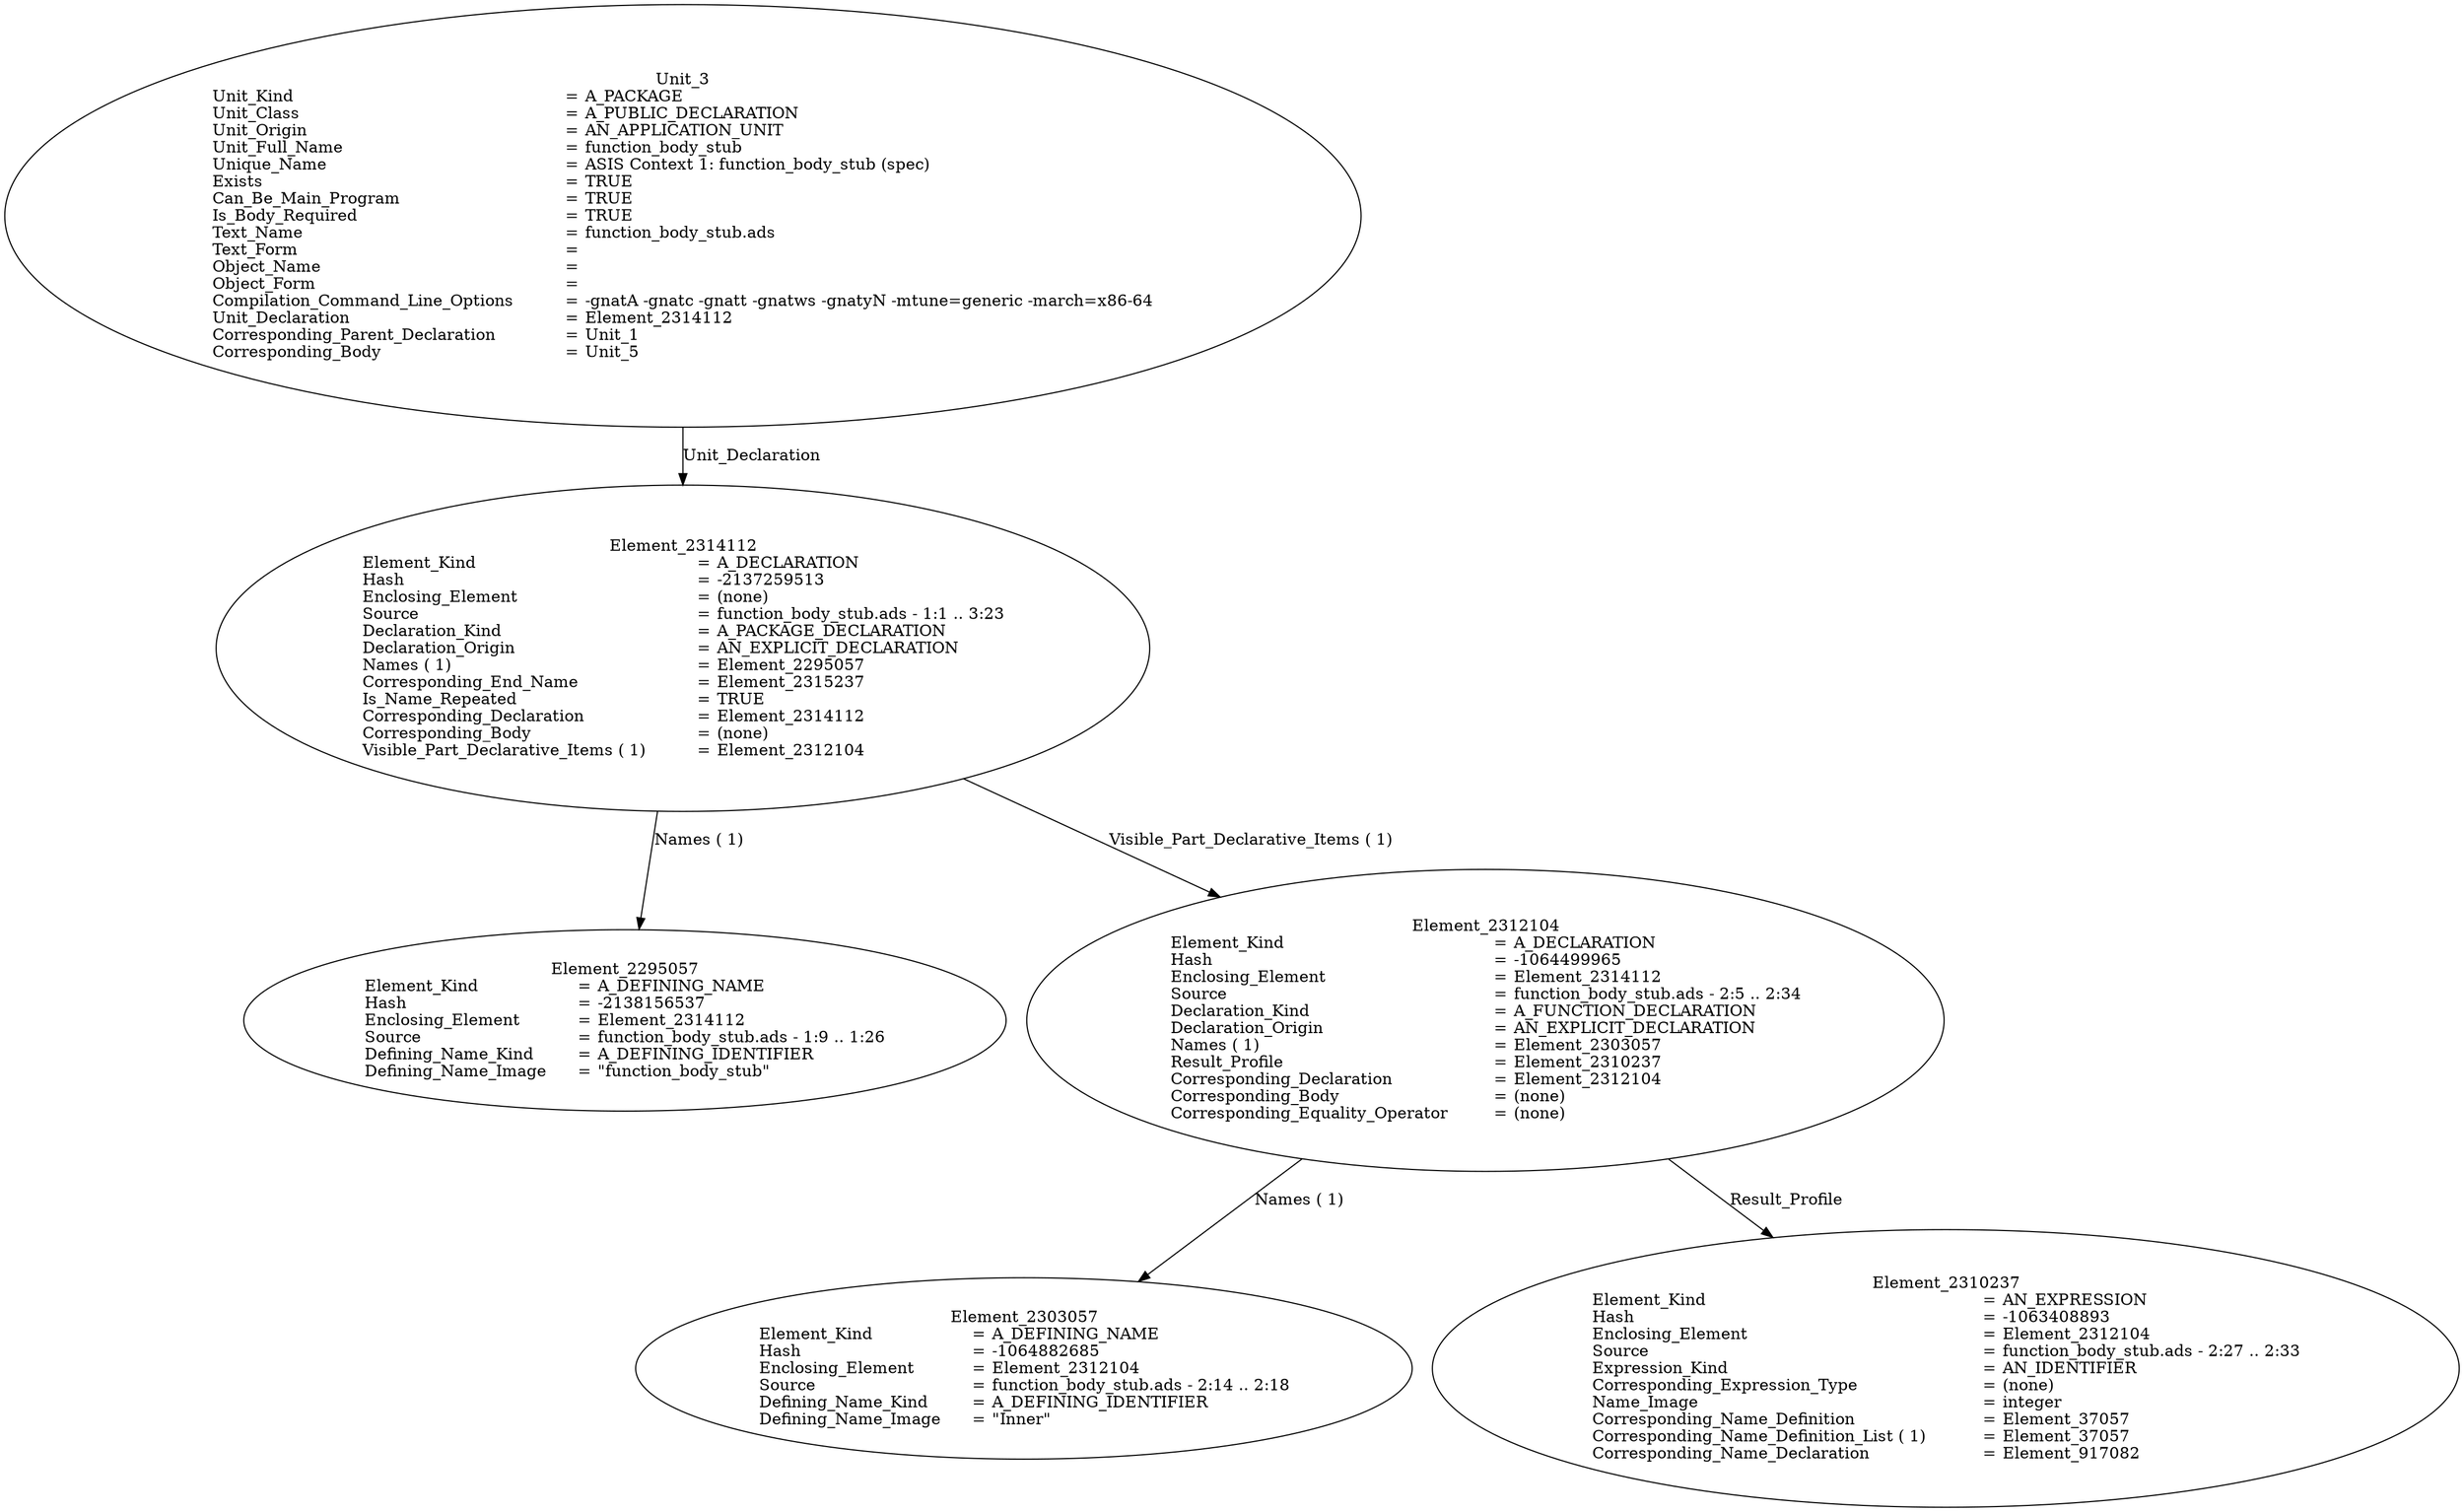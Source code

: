 digraph "function_body_stub.adt" {
  Unit_3 -> Element_2314112
      [ label=Unit_Declaration ];
  Unit_3
      [ label=<<TABLE BORDER="0" CELLBORDER="0" CELLSPACING="0" CELLPADDING="0"> 
          <TR><TD COLSPAN="3">Unit_3</TD></TR>
          <TR><TD ALIGN="LEFT">Unit_Kind   </TD><TD> = </TD><TD ALIGN="LEFT">A_PACKAGE</TD></TR>
          <TR><TD ALIGN="LEFT">Unit_Class   </TD><TD> = </TD><TD ALIGN="LEFT">A_PUBLIC_DECLARATION</TD></TR>
          <TR><TD ALIGN="LEFT">Unit_Origin   </TD><TD> = </TD><TD ALIGN="LEFT">AN_APPLICATION_UNIT</TD></TR>
          <TR><TD ALIGN="LEFT">Unit_Full_Name    </TD><TD> = </TD><TD ALIGN="LEFT">function_body_stub</TD></TR>
          <TR><TD ALIGN="LEFT">Unique_Name   </TD><TD> = </TD><TD ALIGN="LEFT">ASIS Context 1: function_body_stub (spec)</TD></TR>
          <TR><TD ALIGN="LEFT">Exists  </TD><TD> = </TD><TD ALIGN="LEFT">TRUE</TD></TR>
          <TR><TD ALIGN="LEFT">Can_Be_Main_Program     </TD><TD> = </TD><TD ALIGN="LEFT">TRUE</TD></TR>
          <TR><TD ALIGN="LEFT">Is_Body_Required     </TD><TD> = </TD><TD ALIGN="LEFT">TRUE</TD></TR>
          <TR><TD ALIGN="LEFT">Text_Name   </TD><TD> = </TD><TD ALIGN="LEFT">function_body_stub.ads</TD></TR>
          <TR><TD ALIGN="LEFT">Text_Form   </TD><TD> = </TD><TD ALIGN="LEFT"></TD></TR>
          <TR><TD ALIGN="LEFT">Object_Name   </TD><TD> = </TD><TD ALIGN="LEFT"></TD></TR>
          <TR><TD ALIGN="LEFT">Object_Form   </TD><TD> = </TD><TD ALIGN="LEFT"></TD></TR>
          <TR><TD ALIGN="LEFT">Compilation_Command_Line_Options         </TD><TD> = </TD><TD ALIGN="LEFT">-gnatA -gnatc -gnatt -gnatws -gnatyN -mtune=generic -march=x86-64</TD></TR>
          <TR><TD ALIGN="LEFT">Unit_Declaration     </TD><TD> = </TD><TD ALIGN="LEFT">Element_2314112</TD></TR>
          <TR><TD ALIGN="LEFT">Corresponding_Parent_Declaration         </TD><TD> = </TD><TD ALIGN="LEFT">Unit_1</TD></TR>
          <TR><TD ALIGN="LEFT">Corresponding_Body     </TD><TD> = </TD><TD ALIGN="LEFT">Unit_5</TD></TR>
          </TABLE>> ];
  Element_2314112 -> Element_2295057
      [ label="Names ( 1)" ];
  Element_2314112 -> Element_2312104
      [ label="Visible_Part_Declarative_Items ( 1)" ];
  Element_2314112
      [ label=<<TABLE BORDER="0" CELLBORDER="0" CELLSPACING="0" CELLPADDING="0"> 
          <TR><TD COLSPAN="3">Element_2314112</TD></TR>
          <TR><TD ALIGN="LEFT">Element_Kind    </TD><TD> = </TD><TD ALIGN="LEFT">A_DECLARATION</TD></TR>
          <TR><TD ALIGN="LEFT">Hash  </TD><TD> = </TD><TD ALIGN="LEFT">-2137259513</TD></TR>
          <TR><TD ALIGN="LEFT">Enclosing_Element     </TD><TD> = </TD><TD ALIGN="LEFT">(none)</TD></TR>
          <TR><TD ALIGN="LEFT">Source  </TD><TD> = </TD><TD ALIGN="LEFT">function_body_stub.ads - 1:1 .. 3:23</TD></TR>
          <TR><TD ALIGN="LEFT">Declaration_Kind     </TD><TD> = </TD><TD ALIGN="LEFT">A_PACKAGE_DECLARATION</TD></TR>
          <TR><TD ALIGN="LEFT">Declaration_Origin     </TD><TD> = </TD><TD ALIGN="LEFT">AN_EXPLICIT_DECLARATION</TD></TR>
          <TR><TD ALIGN="LEFT">Names ( 1)   </TD><TD> = </TD><TD ALIGN="LEFT">Element_2295057</TD></TR>
          <TR><TD ALIGN="LEFT">Corresponding_End_Name      </TD><TD> = </TD><TD ALIGN="LEFT">Element_2315237</TD></TR>
          <TR><TD ALIGN="LEFT">Is_Name_Repeated     </TD><TD> = </TD><TD ALIGN="LEFT">TRUE</TD></TR>
          <TR><TD ALIGN="LEFT">Corresponding_Declaration       </TD><TD> = </TD><TD ALIGN="LEFT">Element_2314112</TD></TR>
          <TR><TD ALIGN="LEFT">Corresponding_Body     </TD><TD> = </TD><TD ALIGN="LEFT">(none)</TD></TR>
          <TR><TD ALIGN="LEFT">Visible_Part_Declarative_Items ( 1)         </TD><TD> = </TD><TD ALIGN="LEFT">Element_2312104</TD></TR>
          </TABLE>> ];
  Element_2295057
      [ label=<<TABLE BORDER="0" CELLBORDER="0" CELLSPACING="0" CELLPADDING="0"> 
          <TR><TD COLSPAN="3">Element_2295057</TD></TR>
          <TR><TD ALIGN="LEFT">Element_Kind    </TD><TD> = </TD><TD ALIGN="LEFT">A_DEFINING_NAME</TD></TR>
          <TR><TD ALIGN="LEFT">Hash  </TD><TD> = </TD><TD ALIGN="LEFT">-2138156537</TD></TR>
          <TR><TD ALIGN="LEFT">Enclosing_Element     </TD><TD> = </TD><TD ALIGN="LEFT">Element_2314112</TD></TR>
          <TR><TD ALIGN="LEFT">Source  </TD><TD> = </TD><TD ALIGN="LEFT">function_body_stub.ads - 1:9 .. 1:26</TD></TR>
          <TR><TD ALIGN="LEFT">Defining_Name_Kind     </TD><TD> = </TD><TD ALIGN="LEFT">A_DEFINING_IDENTIFIER</TD></TR>
          <TR><TD ALIGN="LEFT">Defining_Name_Image     </TD><TD> = </TD><TD ALIGN="LEFT">"function_body_stub"</TD></TR>
          </TABLE>> ];
  Element_2312104 -> Element_2303057
      [ label="Names ( 1)" ];
  Element_2312104 -> Element_2310237
      [ label=Result_Profile ];
  Element_2312104
      [ label=<<TABLE BORDER="0" CELLBORDER="0" CELLSPACING="0" CELLPADDING="0"> 
          <TR><TD COLSPAN="3">Element_2312104</TD></TR>
          <TR><TD ALIGN="LEFT">Element_Kind    </TD><TD> = </TD><TD ALIGN="LEFT">A_DECLARATION</TD></TR>
          <TR><TD ALIGN="LEFT">Hash  </TD><TD> = </TD><TD ALIGN="LEFT">-1064499965</TD></TR>
          <TR><TD ALIGN="LEFT">Enclosing_Element     </TD><TD> = </TD><TD ALIGN="LEFT">Element_2314112</TD></TR>
          <TR><TD ALIGN="LEFT">Source  </TD><TD> = </TD><TD ALIGN="LEFT">function_body_stub.ads - 2:5 .. 2:34</TD></TR>
          <TR><TD ALIGN="LEFT">Declaration_Kind     </TD><TD> = </TD><TD ALIGN="LEFT">A_FUNCTION_DECLARATION</TD></TR>
          <TR><TD ALIGN="LEFT">Declaration_Origin     </TD><TD> = </TD><TD ALIGN="LEFT">AN_EXPLICIT_DECLARATION</TD></TR>
          <TR><TD ALIGN="LEFT">Names ( 1)   </TD><TD> = </TD><TD ALIGN="LEFT">Element_2303057</TD></TR>
          <TR><TD ALIGN="LEFT">Result_Profile    </TD><TD> = </TD><TD ALIGN="LEFT">Element_2310237</TD></TR>
          <TR><TD ALIGN="LEFT">Corresponding_Declaration       </TD><TD> = </TD><TD ALIGN="LEFT">Element_2312104</TD></TR>
          <TR><TD ALIGN="LEFT">Corresponding_Body     </TD><TD> = </TD><TD ALIGN="LEFT">(none)</TD></TR>
          <TR><TD ALIGN="LEFT">Corresponding_Equality_Operator        </TD><TD> = </TD><TD ALIGN="LEFT">(none)</TD></TR>
          </TABLE>> ];
  Element_2303057
      [ label=<<TABLE BORDER="0" CELLBORDER="0" CELLSPACING="0" CELLPADDING="0"> 
          <TR><TD COLSPAN="3">Element_2303057</TD></TR>
          <TR><TD ALIGN="LEFT">Element_Kind    </TD><TD> = </TD><TD ALIGN="LEFT">A_DEFINING_NAME</TD></TR>
          <TR><TD ALIGN="LEFT">Hash  </TD><TD> = </TD><TD ALIGN="LEFT">-1064882685</TD></TR>
          <TR><TD ALIGN="LEFT">Enclosing_Element     </TD><TD> = </TD><TD ALIGN="LEFT">Element_2312104</TD></TR>
          <TR><TD ALIGN="LEFT">Source  </TD><TD> = </TD><TD ALIGN="LEFT">function_body_stub.ads - 2:14 .. 2:18</TD></TR>
          <TR><TD ALIGN="LEFT">Defining_Name_Kind     </TD><TD> = </TD><TD ALIGN="LEFT">A_DEFINING_IDENTIFIER</TD></TR>
          <TR><TD ALIGN="LEFT">Defining_Name_Image     </TD><TD> = </TD><TD ALIGN="LEFT">"Inner"</TD></TR>
          </TABLE>> ];
  Element_2310237
      [ label=<<TABLE BORDER="0" CELLBORDER="0" CELLSPACING="0" CELLPADDING="0"> 
          <TR><TD COLSPAN="3">Element_2310237</TD></TR>
          <TR><TD ALIGN="LEFT">Element_Kind    </TD><TD> = </TD><TD ALIGN="LEFT">AN_EXPRESSION</TD></TR>
          <TR><TD ALIGN="LEFT">Hash  </TD><TD> = </TD><TD ALIGN="LEFT">-1063408893</TD></TR>
          <TR><TD ALIGN="LEFT">Enclosing_Element     </TD><TD> = </TD><TD ALIGN="LEFT">Element_2312104</TD></TR>
          <TR><TD ALIGN="LEFT">Source  </TD><TD> = </TD><TD ALIGN="LEFT">function_body_stub.ads - 2:27 .. 2:33</TD></TR>
          <TR><TD ALIGN="LEFT">Expression_Kind    </TD><TD> = </TD><TD ALIGN="LEFT">AN_IDENTIFIER</TD></TR>
          <TR><TD ALIGN="LEFT">Corresponding_Expression_Type        </TD><TD> = </TD><TD ALIGN="LEFT">(none)</TD></TR>
          <TR><TD ALIGN="LEFT">Name_Image   </TD><TD> = </TD><TD ALIGN="LEFT">integer</TD></TR>
          <TR><TD ALIGN="LEFT">Corresponding_Name_Definition        </TD><TD> = </TD><TD ALIGN="LEFT">Element_37057</TD></TR>
          <TR><TD ALIGN="LEFT">Corresponding_Name_Definition_List ( 1)          </TD><TD> = </TD><TD ALIGN="LEFT">Element_37057</TD></TR>
          <TR><TD ALIGN="LEFT">Corresponding_Name_Declaration        </TD><TD> = </TD><TD ALIGN="LEFT">Element_917082</TD></TR>
          </TABLE>> ]
}
